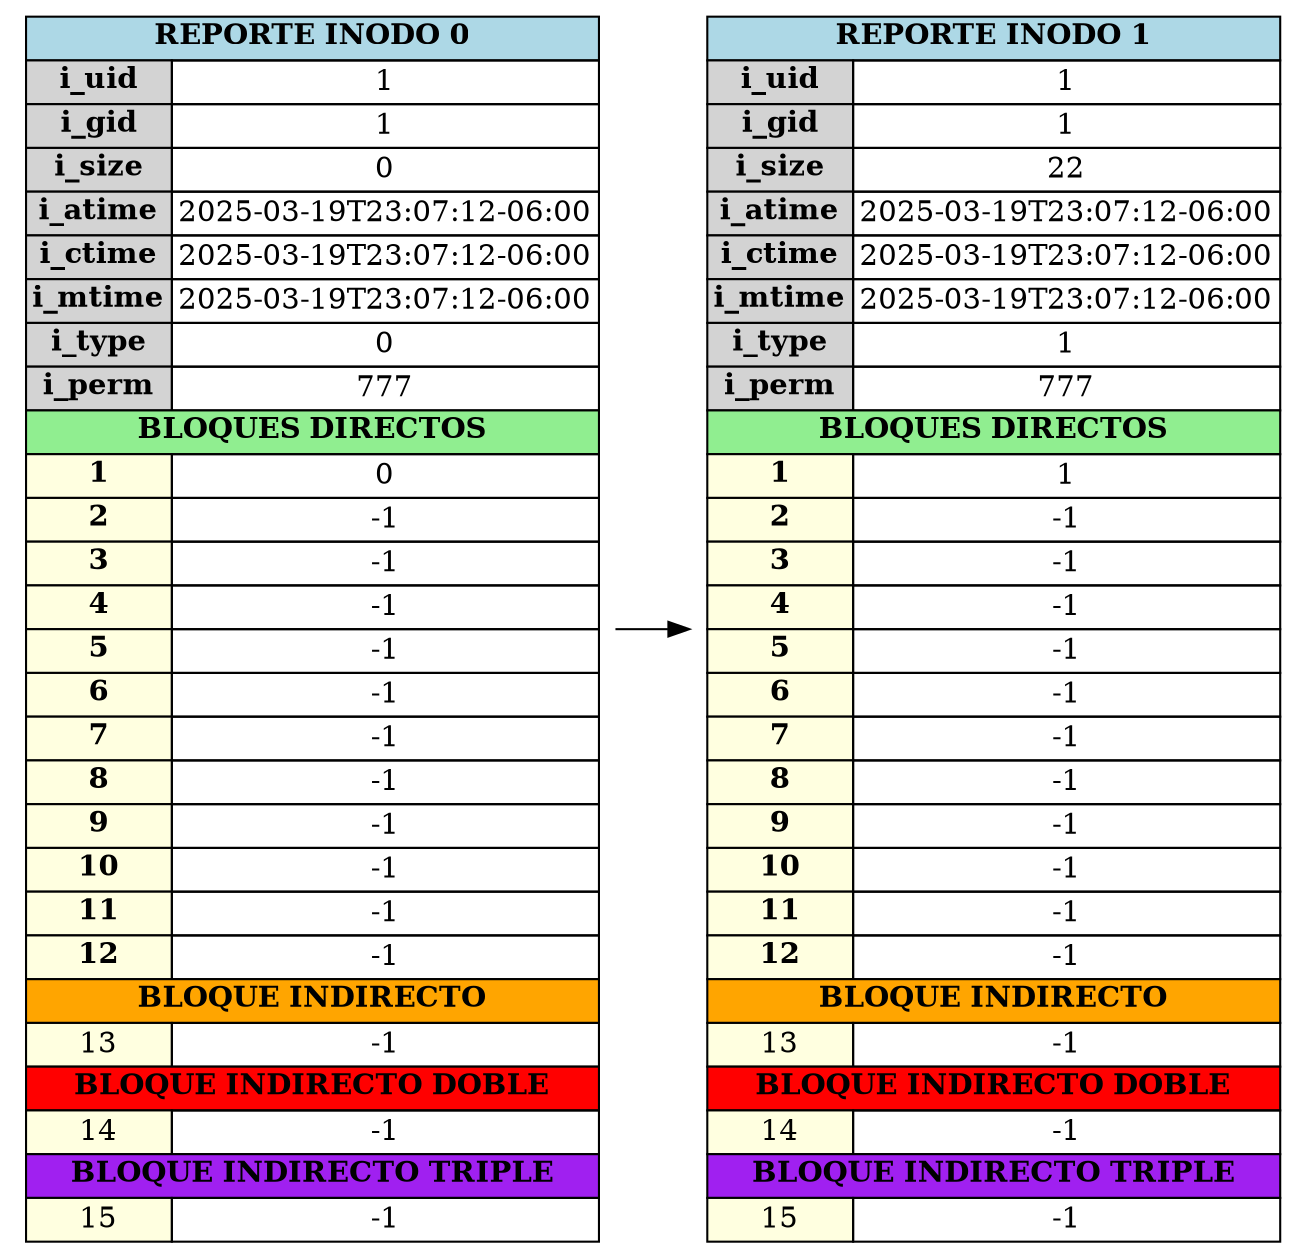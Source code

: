 digraph G {
		rankdir=LR;
        node [shape=plaintext]
    inode0 [label=<
    <table border="0" cellborder="1" cellspacing="0">
        <tr><td colspan="2" bgcolor="lightblue"><b>REPORTE INODO 0</b></td></tr>
        <tr><td bgcolor="lightgray"><b>i_uid</b></td><td>1</td></tr>
        <tr><td bgcolor="lightgray"><b>i_gid</b></td><td>1</td></tr>
        <tr><td bgcolor="lightgray"><b>i_size</b></td><td>0</td></tr>
        <tr><td bgcolor="lightgray"><b>i_atime</b></td><td>2025-03-19T23:07:12-06:00</td></tr>
        <tr><td bgcolor="lightgray"><b>i_ctime</b></td><td>2025-03-19T23:07:12-06:00</td></tr>
        <tr><td bgcolor="lightgray"><b>i_mtime</b></td><td>2025-03-19T23:07:12-06:00</td></tr>
        <tr><td bgcolor="lightgray"><b>i_type</b></td><td>0</td></tr>
        <tr><td bgcolor="lightgray"><b>i_perm</b></td><td>777</td></tr>
        <tr><td colspan="2" bgcolor="lightgreen"><b>BLOQUES DIRECTOS</b></td></tr>
            <tr><td bgcolor="lightyellow"><b>1</b></td><td>0</td></tr><tr><td bgcolor="lightyellow"><b>2</b></td><td>-1</td></tr><tr><td bgcolor="lightyellow"><b>3</b></td><td>-1</td></tr><tr><td bgcolor="lightyellow"><b>4</b></td><td>-1</td></tr><tr><td bgcolor="lightyellow"><b>5</b></td><td>-1</td></tr><tr><td bgcolor="lightyellow"><b>6</b></td><td>-1</td></tr><tr><td bgcolor="lightyellow"><b>7</b></td><td>-1</td></tr><tr><td bgcolor="lightyellow"><b>8</b></td><td>-1</td></tr><tr><td bgcolor="lightyellow"><b>9</b></td><td>-1</td></tr><tr><td bgcolor="lightyellow"><b>10</b></td><td>-1</td></tr><tr><td bgcolor="lightyellow"><b>11</b></td><td>-1</td></tr><tr><td bgcolor="lightyellow"><b>12</b></td><td>-1</td></tr>
    <tr><td colspan="2" bgcolor="orange"><b>BLOQUE INDIRECTO</b></td></tr>
    <tr><td bgcolor="lightyellow">13</td><td>-1</td></tr>
    <tr><td colspan="2" bgcolor="red"><b>BLOQUE INDIRECTO DOBLE</b></td></tr>
    <tr><td bgcolor="lightyellow">14</td><td>-1</td></tr>
    <tr><td colspan="2" bgcolor="purple"><b>BLOQUE INDIRECTO TRIPLE</b></td></tr>
    <tr><td bgcolor="lightyellow">15</td><td>-1</td></tr>
</table>>];inode0 -> inode1;
inode1 [label=<
    <table border="0" cellborder="1" cellspacing="0">
        <tr><td colspan="2" bgcolor="lightblue"><b>REPORTE INODO 1</b></td></tr>
        <tr><td bgcolor="lightgray"><b>i_uid</b></td><td>1</td></tr>
        <tr><td bgcolor="lightgray"><b>i_gid</b></td><td>1</td></tr>
        <tr><td bgcolor="lightgray"><b>i_size</b></td><td>22</td></tr>
        <tr><td bgcolor="lightgray"><b>i_atime</b></td><td>2025-03-19T23:07:12-06:00</td></tr>
        <tr><td bgcolor="lightgray"><b>i_ctime</b></td><td>2025-03-19T23:07:12-06:00</td></tr>
        <tr><td bgcolor="lightgray"><b>i_mtime</b></td><td>2025-03-19T23:07:12-06:00</td></tr>
        <tr><td bgcolor="lightgray"><b>i_type</b></td><td>1</td></tr>
        <tr><td bgcolor="lightgray"><b>i_perm</b></td><td>777</td></tr>
        <tr><td colspan="2" bgcolor="lightgreen"><b>BLOQUES DIRECTOS</b></td></tr>
            <tr><td bgcolor="lightyellow"><b>1</b></td><td>1</td></tr><tr><td bgcolor="lightyellow"><b>2</b></td><td>-1</td></tr><tr><td bgcolor="lightyellow"><b>3</b></td><td>-1</td></tr><tr><td bgcolor="lightyellow"><b>4</b></td><td>-1</td></tr><tr><td bgcolor="lightyellow"><b>5</b></td><td>-1</td></tr><tr><td bgcolor="lightyellow"><b>6</b></td><td>-1</td></tr><tr><td bgcolor="lightyellow"><b>7</b></td><td>-1</td></tr><tr><td bgcolor="lightyellow"><b>8</b></td><td>-1</td></tr><tr><td bgcolor="lightyellow"><b>9</b></td><td>-1</td></tr><tr><td bgcolor="lightyellow"><b>10</b></td><td>-1</td></tr><tr><td bgcolor="lightyellow"><b>11</b></td><td>-1</td></tr><tr><td bgcolor="lightyellow"><b>12</b></td><td>-1</td></tr>
    <tr><td colspan="2" bgcolor="orange"><b>BLOQUE INDIRECTO</b></td></tr>
    <tr><td bgcolor="lightyellow">13</td><td>-1</td></tr>
    <tr><td colspan="2" bgcolor="red"><b>BLOQUE INDIRECTO DOBLE</b></td></tr>
    <tr><td bgcolor="lightyellow">14</td><td>-1</td></tr>
    <tr><td colspan="2" bgcolor="purple"><b>BLOQUE INDIRECTO TRIPLE</b></td></tr>
    <tr><td bgcolor="lightyellow">15</td><td>-1</td></tr>
</table>>];}